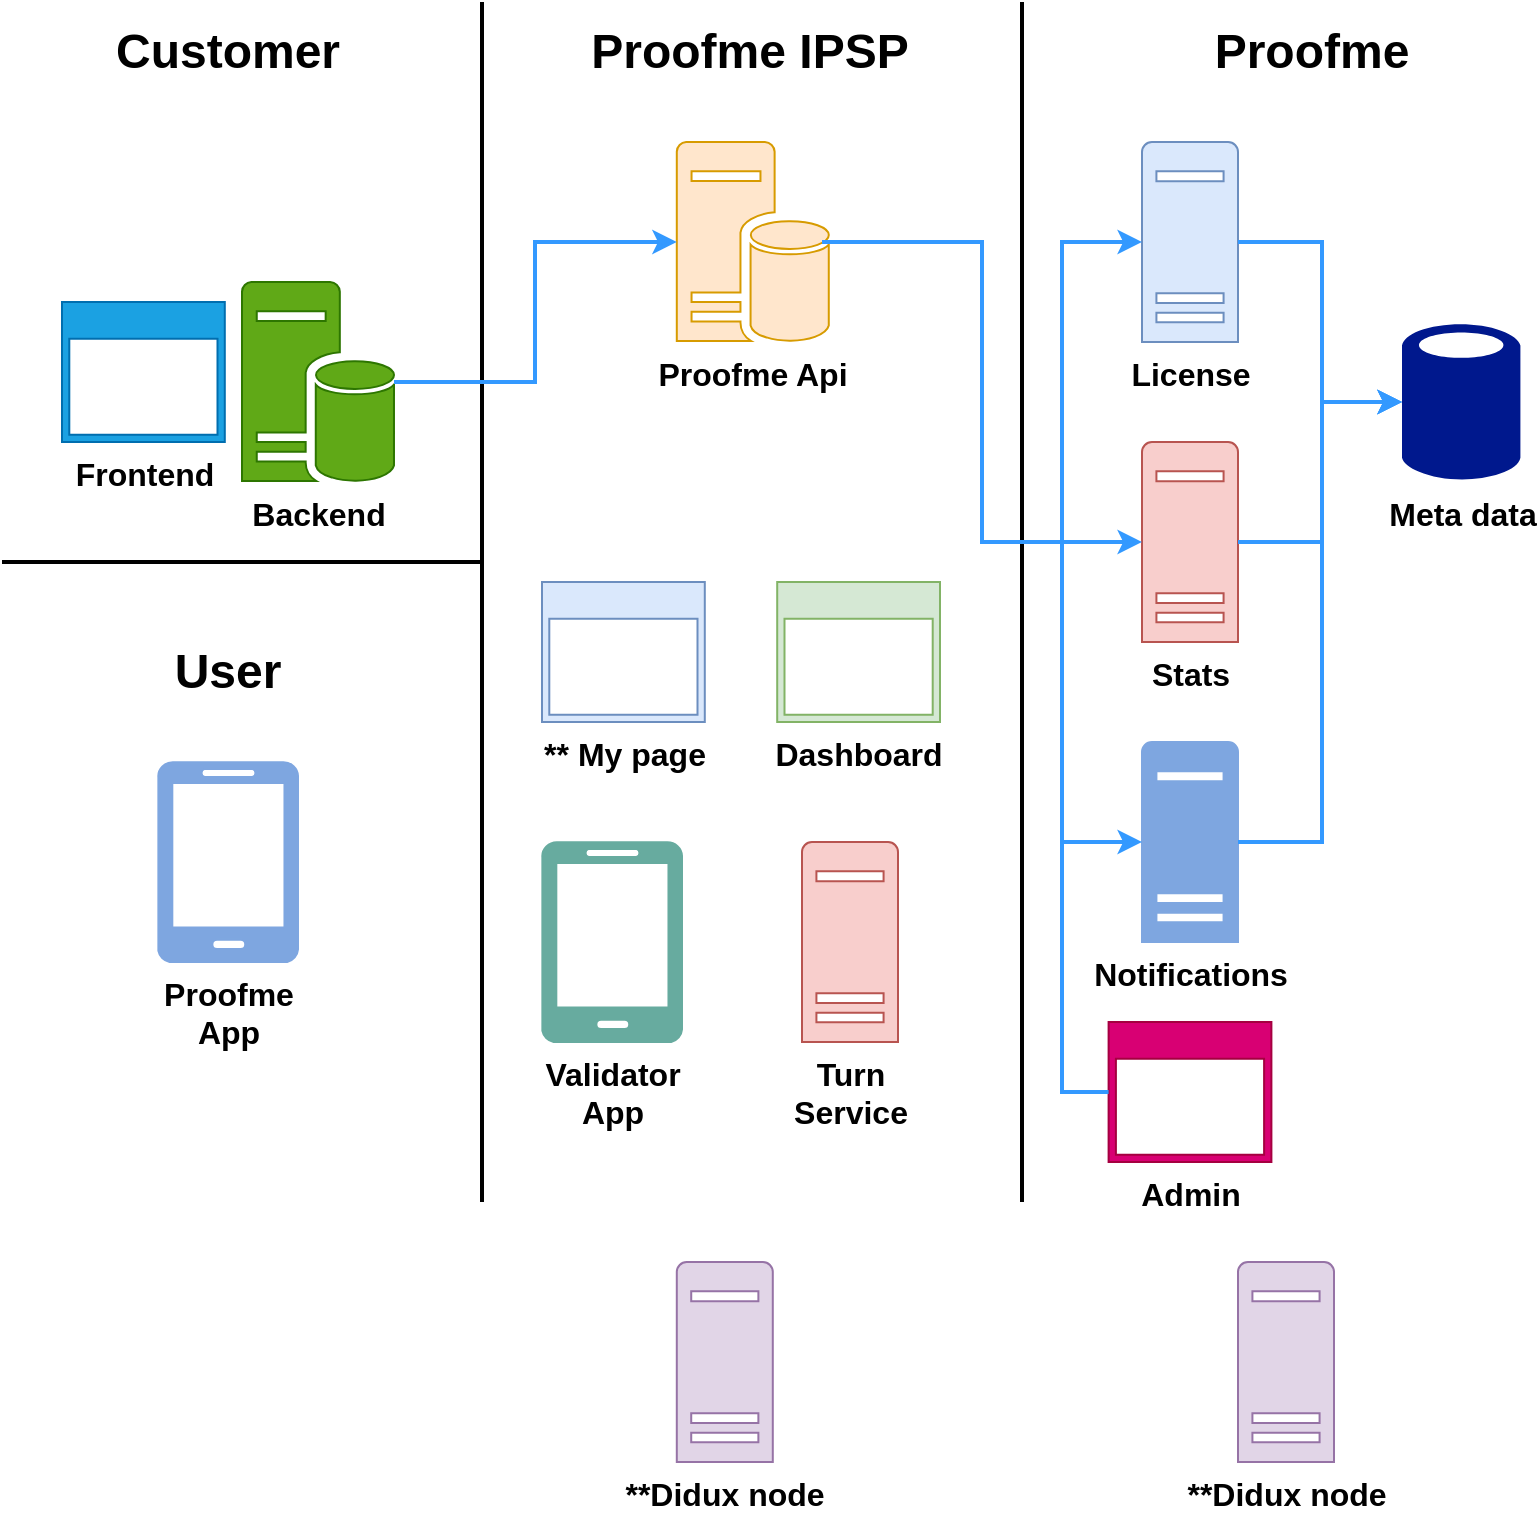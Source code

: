 <mxfile version="20.5.3" type="google"><diagram id="SkYK8TmDXuqzCsHHtBT9" name="Page-1"><mxGraphModel grid="1" page="1" gridSize="10" guides="1" tooltips="1" connect="1" arrows="1" fold="1" pageScale="1" pageWidth="827" pageHeight="1169" math="0" shadow="0"><root><mxCell id="0"/><mxCell id="1" parent="0"/><mxCell id="uxhUbacaTlvTEP5dMtUR-4" value="&lt;font color=&quot;#000000&quot; style=&quot;font-size: 16px;&quot;&gt;Proofme&lt;br style=&quot;font-size: 16px;&quot;&gt;App&lt;/font&gt;" style="sketch=0;aspect=fixed;pointerEvents=1;shadow=0;dashed=0;html=1;strokeColor=#7EA6E0;labelPosition=center;verticalLabelPosition=bottom;verticalAlign=top;align=center;fillColor=#7EA6E0;shape=mxgraph.azure.mobile;fontColor=#ffffff;fontSize=16;fontStyle=1" vertex="1" parent="1"><mxGeometry x="118" y="420" width="70" height="100" as="geometry"/></mxCell><mxCell id="uxhUbacaTlvTEP5dMtUR-8" value="Proofme Api" style="sketch=0;aspect=fixed;pointerEvents=1;shadow=0;dashed=0;html=1;strokeColor=#d79b00;labelPosition=center;verticalLabelPosition=bottom;verticalAlign=top;align=center;fillColor=#ffe6cc;shape=mxgraph.mscae.enterprise.database_server;fontSize=16;fontStyle=1" vertex="1" parent="1"><mxGeometry x="377.4" y="110" width="76" height="100" as="geometry"/></mxCell><mxCell id="uxhUbacaTlvTEP5dMtUR-11" value="License" style="sketch=0;aspect=fixed;pointerEvents=1;shadow=0;dashed=0;html=1;strokeColor=#6c8ebf;labelPosition=center;verticalLabelPosition=bottom;verticalAlign=top;align=center;fillColor=#dae8fc;shape=mxgraph.mscae.enterprise.server_generic;fontSize=16;fontStyle=1" vertex="1" parent="1"><mxGeometry x="610" y="110" width="48" height="100" as="geometry"/></mxCell><mxCell id="uxhUbacaTlvTEP5dMtUR-12" value="Stats" style="sketch=0;aspect=fixed;pointerEvents=1;shadow=0;dashed=0;html=1;strokeColor=#b85450;labelPosition=center;verticalLabelPosition=bottom;verticalAlign=top;align=center;fillColor=#f8cecc;shape=mxgraph.mscae.enterprise.server_generic;fontSize=16;fontStyle=1" vertex="1" parent="1"><mxGeometry x="610" y="260" width="48" height="100" as="geometry"/></mxCell><mxCell id="uxhUbacaTlvTEP5dMtUR-13" value="Meta data" style="sketch=0;aspect=fixed;pointerEvents=1;shadow=0;dashed=0;html=1;strokeColor=none;labelPosition=center;verticalLabelPosition=bottom;verticalAlign=top;align=center;fillColor=#00188D;shape=mxgraph.mscae.enterprise.database_generic;fontSize=16;fontStyle=1" vertex="1" parent="1"><mxGeometry x="740" y="200" width="59.2" height="80" as="geometry"/></mxCell><mxCell id="uxhUbacaTlvTEP5dMtUR-14" value="** My page" style="sketch=0;aspect=fixed;pointerEvents=1;shadow=0;dashed=0;html=1;strokeColor=#6c8ebf;labelPosition=center;verticalLabelPosition=bottom;verticalAlign=top;align=center;fillColor=#dae8fc;shape=mxgraph.mscae.enterprise.application_blank;fontSize=16;fontStyle=1" vertex="1" parent="1"><mxGeometry x="310" y="330" width="81.4" height="70" as="geometry"/></mxCell><mxCell id="uxhUbacaTlvTEP5dMtUR-15" value="Dashboard" style="sketch=0;aspect=fixed;pointerEvents=1;shadow=0;dashed=0;html=1;strokeColor=#82b366;labelPosition=center;verticalLabelPosition=bottom;verticalAlign=top;align=center;fillColor=#d5e8d4;shape=mxgraph.mscae.enterprise.application_blank;fontSize=16;fontStyle=1" vertex="1" parent="1"><mxGeometry x="427.6" y="330" width="81.4" height="70" as="geometry"/></mxCell><mxCell id="uxhUbacaTlvTEP5dMtUR-16" value="Turn&lt;br style=&quot;font-size: 16px;&quot;&gt;Service" style="sketch=0;aspect=fixed;pointerEvents=1;shadow=0;dashed=0;html=1;strokeColor=#b85450;labelPosition=center;verticalLabelPosition=bottom;verticalAlign=top;align=center;fillColor=#f8cecc;shape=mxgraph.mscae.enterprise.server_generic;fontSize=16;fontStyle=1" vertex="1" parent="1"><mxGeometry x="440" y="460" width="48" height="100" as="geometry"/></mxCell><mxCell id="uxhUbacaTlvTEP5dMtUR-19" value="**Didux node" style="sketch=0;aspect=fixed;pointerEvents=1;shadow=0;dashed=0;html=1;strokeColor=#9673a6;labelPosition=center;verticalLabelPosition=bottom;verticalAlign=top;align=center;fillColor=#e1d5e7;shape=mxgraph.mscae.enterprise.server_generic;fontSize=16;fontStyle=1" vertex="1" parent="1"><mxGeometry x="377.4" y="670" width="48" height="100" as="geometry"/></mxCell><mxCell id="uxhUbacaTlvTEP5dMtUR-21" value="&lt;font color=&quot;#000000&quot; style=&quot;font-size: 16px;&quot;&gt;Admin&lt;/font&gt;" style="sketch=0;aspect=fixed;pointerEvents=1;shadow=0;dashed=0;html=1;strokeColor=#A50040;labelPosition=center;verticalLabelPosition=bottom;verticalAlign=top;align=center;fillColor=#d80073;shape=mxgraph.mscae.enterprise.application_blank;fontColor=#ffffff;fontSize=16;fontStyle=1" vertex="1" parent="1"><mxGeometry x="593.3" y="550" width="81.4" height="70" as="geometry"/></mxCell><mxCell id="uxhUbacaTlvTEP5dMtUR-22" value="" style="endArrow=none;html=1;rounded=0;fillColor=#cce5ff;strokeColor=#000000;strokeWidth=2;" edge="1" parent="1"><mxGeometry width="50" height="50" relative="1" as="geometry"><mxPoint x="280" y="640" as="sourcePoint"/><mxPoint x="280" y="40" as="targetPoint"/></mxGeometry></mxCell><mxCell id="uxhUbacaTlvTEP5dMtUR-23" value="" style="endArrow=none;html=1;rounded=0;fillColor=#cce5ff;strokeColor=#000000;strokeWidth=2;" edge="1" parent="1"><mxGeometry width="50" height="50" relative="1" as="geometry"><mxPoint x="550" y="640" as="sourcePoint"/><mxPoint x="550" y="40" as="targetPoint"/></mxGeometry></mxCell><mxCell id="uxhUbacaTlvTEP5dMtUR-24" value="" style="endArrow=none;html=1;rounded=0;fontSize=16;fontStyle=1;fillColor=#cce5ff;strokeColor=#000000;strokeWidth=2;" edge="1" parent="1"><mxGeometry width="50" height="50" relative="1" as="geometry"><mxPoint x="40" y="320" as="sourcePoint"/><mxPoint x="280" y="320" as="targetPoint"/></mxGeometry></mxCell><mxCell id="uxhUbacaTlvTEP5dMtUR-25" value="" style="group;fontSize=16;fontStyle=1" vertex="1" connectable="0" parent="1"><mxGeometry x="70" y="180" width="166" height="100" as="geometry"/></mxCell><mxCell id="uxhUbacaTlvTEP5dMtUR-6" value="&lt;font color=&quot;#000000&quot; style=&quot;font-size: 16px;&quot;&gt;Backend&lt;/font&gt;" style="sketch=0;aspect=fixed;pointerEvents=1;shadow=0;dashed=0;html=1;strokeColor=#2D7600;labelPosition=center;verticalLabelPosition=bottom;verticalAlign=top;align=center;fillColor=#60a917;shape=mxgraph.mscae.enterprise.database_server;fontColor=#ffffff;fontSize=16;fontStyle=1" vertex="1" parent="uxhUbacaTlvTEP5dMtUR-25"><mxGeometry x="90" width="76" height="100" as="geometry"/></mxCell><mxCell id="uxhUbacaTlvTEP5dMtUR-20" value="&lt;font color=&quot;#000000&quot; style=&quot;font-size: 16px;&quot;&gt;Frontend&lt;/font&gt;" style="sketch=0;aspect=fixed;pointerEvents=1;shadow=0;dashed=0;html=1;strokeColor=#006EAF;labelPosition=center;verticalLabelPosition=bottom;verticalAlign=top;align=center;fillColor=#1ba1e2;shape=mxgraph.mscae.enterprise.application_blank;fontColor=#ffffff;fontSize=16;fontStyle=1" vertex="1" parent="uxhUbacaTlvTEP5dMtUR-25"><mxGeometry y="10" width="81.4" height="70" as="geometry"/></mxCell><mxCell id="uxhUbacaTlvTEP5dMtUR-26" value="**Didux node" style="sketch=0;aspect=fixed;pointerEvents=1;shadow=0;dashed=0;html=1;strokeColor=#9673a6;labelPosition=center;verticalLabelPosition=bottom;verticalAlign=top;align=center;fillColor=#e1d5e7;shape=mxgraph.mscae.enterprise.server_generic;fontSize=16;fontStyle=1" vertex="1" parent="1"><mxGeometry x="658" y="670" width="48" height="100" as="geometry"/></mxCell><mxCell id="uxhUbacaTlvTEP5dMtUR-27" value="Customer" style="text;html=1;strokeColor=none;fillColor=none;align=center;verticalAlign=middle;whiteSpace=wrap;rounded=0;fontStyle=1;fontSize=24;" vertex="1" parent="1"><mxGeometry x="58" y="50" width="190" height="30" as="geometry"/></mxCell><mxCell id="uxhUbacaTlvTEP5dMtUR-28" value="User" style="text;html=1;strokeColor=none;fillColor=none;align=center;verticalAlign=middle;whiteSpace=wrap;rounded=0;fontStyle=1;fontSize=24;" vertex="1" parent="1"><mxGeometry x="58" y="360" width="190" height="30" as="geometry"/></mxCell><mxCell id="uxhUbacaTlvTEP5dMtUR-29" value="Proofme IPSP" style="text;html=1;strokeColor=none;fillColor=none;align=center;verticalAlign=middle;whiteSpace=wrap;rounded=0;fontStyle=1;fontSize=24;" vertex="1" parent="1"><mxGeometry x="319" y="50" width="190" height="30" as="geometry"/></mxCell><mxCell id="uxhUbacaTlvTEP5dMtUR-30" value="Proofme" style="text;html=1;strokeColor=none;fillColor=none;align=center;verticalAlign=middle;whiteSpace=wrap;rounded=0;fontStyle=1;fontSize=24;" vertex="1" parent="1"><mxGeometry x="600" y="50" width="190" height="30" as="geometry"/></mxCell><mxCell id="uxhUbacaTlvTEP5dMtUR-32" value="" style="edgeStyle=elbowEdgeStyle;elbow=horizontal;endArrow=classic;html=1;rounded=0;fontSize=16;fontColor=#3399FF;strokeColor=#3399FF;strokeWidth=2;entryX=0;entryY=0.5;entryDx=0;entryDy=0;entryPerimeter=0;" edge="1" parent="1" target="uxhUbacaTlvTEP5dMtUR-12"><mxGeometry width="50" height="50" relative="1" as="geometry"><mxPoint x="450" y="160" as="sourcePoint"/><mxPoint x="490" y="460" as="targetPoint"/></mxGeometry></mxCell><mxCell id="uxhUbacaTlvTEP5dMtUR-34" value="" style="edgeStyle=elbowEdgeStyle;elbow=horizontal;endArrow=classic;html=1;rounded=0;fontSize=16;fontColor=#3399FF;strokeColor=#3399FF;strokeWidth=2;entryX=0;entryY=0.5;entryDx=0;entryDy=0;entryPerimeter=0;exitX=1;exitY=0.5;exitDx=0;exitDy=0;exitPerimeter=0;" edge="1" parent="1" source="uxhUbacaTlvTEP5dMtUR-12" target="uxhUbacaTlvTEP5dMtUR-13"><mxGeometry width="50" height="50" relative="1" as="geometry"><mxPoint x="440" y="510" as="sourcePoint"/><mxPoint x="490" y="460" as="targetPoint"/><Array as="points"><mxPoint x="700" y="280"/></Array></mxGeometry></mxCell><mxCell id="uxhUbacaTlvTEP5dMtUR-35" value="" style="edgeStyle=elbowEdgeStyle;elbow=horizontal;endArrow=classic;html=1;rounded=0;fontSize=16;fontColor=#3399FF;strokeColor=#3399FF;strokeWidth=2;entryX=0;entryY=0.5;entryDx=0;entryDy=0;entryPerimeter=0;exitX=1;exitY=0.5;exitDx=0;exitDy=0;exitPerimeter=0;" edge="1" parent="1" source="uxhUbacaTlvTEP5dMtUR-11" target="uxhUbacaTlvTEP5dMtUR-13"><mxGeometry width="50" height="50" relative="1" as="geometry"><mxPoint x="440" y="510" as="sourcePoint"/><mxPoint x="490" y="460" as="targetPoint"/><Array as="points"><mxPoint x="700" y="210"/></Array></mxGeometry></mxCell><mxCell id="uxhUbacaTlvTEP5dMtUR-36" value="" style="edgeStyle=elbowEdgeStyle;elbow=horizontal;endArrow=classic;html=1;rounded=0;fontSize=16;fontColor=#3399FF;strokeColor=#3399FF;strokeWidth=2;exitX=0;exitY=0.5;exitDx=0;exitDy=0;exitPerimeter=0;entryX=0;entryY=0.5;entryDx=0;entryDy=0;entryPerimeter=0;" edge="1" parent="1" source="uxhUbacaTlvTEP5dMtUR-21" target="uxhUbacaTlvTEP5dMtUR-11"><mxGeometry width="50" height="50" relative="1" as="geometry"><mxPoint x="440" y="510" as="sourcePoint"/><mxPoint x="490" y="460" as="targetPoint"/><Array as="points"><mxPoint x="570" y="330"/></Array></mxGeometry></mxCell><mxCell id="uxhUbacaTlvTEP5dMtUR-40" value="" style="edgeStyle=elbowEdgeStyle;elbow=horizontal;endArrow=classic;html=1;rounded=0;fontSize=16;fontColor=#3399FF;strokeColor=#3399FF;strokeWidth=2;entryX=0;entryY=0.5;entryDx=0;entryDy=0;entryPerimeter=0;exitX=1;exitY=0.5;exitDx=0;exitDy=0;exitPerimeter=0;" edge="1" parent="1" source="uxhUbacaTlvTEP5dMtUR-6" target="uxhUbacaTlvTEP5dMtUR-8"><mxGeometry width="50" height="50" relative="1" as="geometry"><mxPoint x="440" y="510" as="sourcePoint"/><mxPoint x="490" y="460" as="targetPoint"/></mxGeometry></mxCell><mxCell id="rwh0oe7Sn_QPYMyRp5sB-1" value="Notifications" style="sketch=0;aspect=fixed;pointerEvents=1;shadow=0;dashed=0;html=1;strokeColor=#7EA6E0;labelPosition=center;verticalLabelPosition=bottom;verticalAlign=top;align=center;fillColor=#7EA6E0;shape=mxgraph.mscae.enterprise.server_generic;fontSize=16;fontStyle=1" vertex="1" parent="1"><mxGeometry x="610" y="410" width="48" height="100" as="geometry"/></mxCell><mxCell id="rwh0oe7Sn_QPYMyRp5sB-3" value="" style="edgeStyle=elbowEdgeStyle;elbow=horizontal;endArrow=classic;html=1;rounded=0;fontSize=16;fontColor=#3399FF;strokeColor=#3399FF;strokeWidth=2;entryX=0;entryY=0.5;entryDx=0;entryDy=0;entryPerimeter=0;" edge="1" parent="1" target="rwh0oe7Sn_QPYMyRp5sB-1"><mxGeometry width="50" height="50" relative="1" as="geometry"><mxPoint x="530" y="310" as="sourcePoint"/><mxPoint x="620" y="320" as="targetPoint"/><Array as="points"><mxPoint x="570" y="340"/><mxPoint x="530" y="390"/></Array></mxGeometry></mxCell><mxCell id="rwh0oe7Sn_QPYMyRp5sB-4" value="" style="edgeStyle=elbowEdgeStyle;elbow=horizontal;endArrow=classic;html=1;rounded=0;fontSize=16;fontColor=#3399FF;strokeColor=#3399FF;strokeWidth=2;exitX=1;exitY=0.5;exitDx=0;exitDy=0;exitPerimeter=0;entryX=0;entryY=0.5;entryDx=0;entryDy=0;entryPerimeter=0;" edge="1" parent="1" source="rwh0oe7Sn_QPYMyRp5sB-1" target="uxhUbacaTlvTEP5dMtUR-13"><mxGeometry width="50" height="50" relative="1" as="geometry"><mxPoint x="668" y="320" as="sourcePoint"/><mxPoint x="700" y="270" as="targetPoint"/><Array as="points"><mxPoint x="700" y="300"/></Array></mxGeometry></mxCell><mxCell id="rwh0oe7Sn_QPYMyRp5sB-6" value="&lt;font color=&quot;#000000&quot; style=&quot;font-size: 16px;&quot;&gt;Validator&lt;br style=&quot;font-size: 16px;&quot;&gt;App&lt;/font&gt;" style="sketch=0;aspect=fixed;pointerEvents=1;shadow=0;dashed=0;html=1;strokeColor=#67AB9F;labelPosition=center;verticalLabelPosition=bottom;verticalAlign=top;align=center;fillColor=#67AB9F;shape=mxgraph.azure.mobile;fontColor=#ffffff;fontSize=16;fontStyle=1" vertex="1" parent="1"><mxGeometry x="310" y="460" width="70" height="100" as="geometry"/></mxCell></root></mxGraphModel></diagram></mxfile>